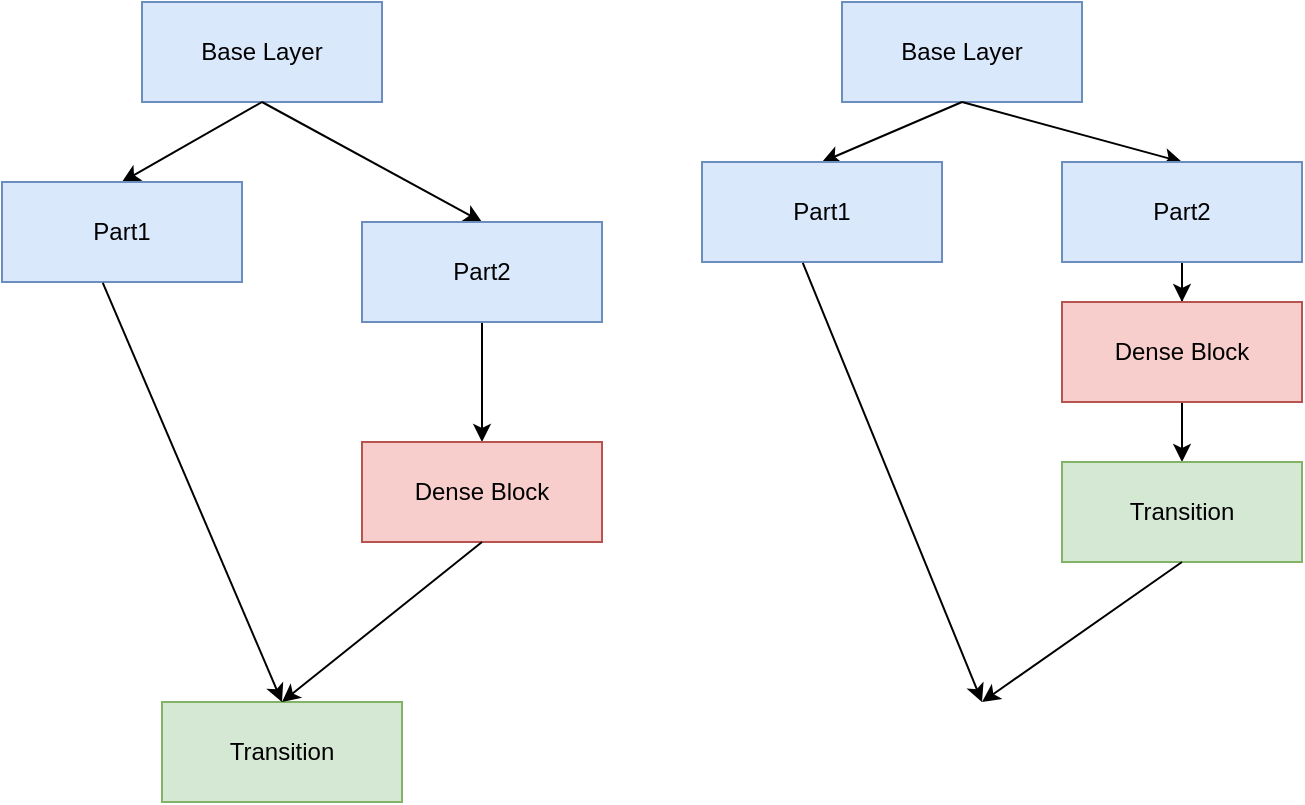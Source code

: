 <mxfile version="24.4.8" type="github">
  <diagram name="第 1 页" id="yZKne9HB70mdw93hGmpD">
    <mxGraphModel dx="1002" dy="577" grid="1" gridSize="10" guides="1" tooltips="1" connect="1" arrows="1" fold="1" page="1" pageScale="1" pageWidth="827" pageHeight="1169" math="0" shadow="0">
      <root>
        <mxCell id="0" />
        <mxCell id="1" parent="0" />
        <mxCell id="f4LGHd-jwCOdmEU22dmz-1" value="Base Layer" style="rounded=0;whiteSpace=wrap;html=1;fillColor=#dae8fc;strokeColor=#6c8ebf;" vertex="1" parent="1">
          <mxGeometry x="120" y="80" width="120" height="50" as="geometry" />
        </mxCell>
        <mxCell id="f4LGHd-jwCOdmEU22dmz-3" value="" style="endArrow=classic;html=1;rounded=0;exitX=0.5;exitY=1;exitDx=0;exitDy=0;" edge="1" parent="1" source="f4LGHd-jwCOdmEU22dmz-1">
          <mxGeometry width="50" height="50" relative="1" as="geometry">
            <mxPoint x="390" y="330" as="sourcePoint" />
            <mxPoint x="110" y="170" as="targetPoint" />
          </mxGeometry>
        </mxCell>
        <mxCell id="f4LGHd-jwCOdmEU22dmz-4" value="" style="endArrow=classic;html=1;rounded=0;entryX=0.5;entryY=0;entryDx=0;entryDy=0;" edge="1" parent="1" target="f4LGHd-jwCOdmEU22dmz-8">
          <mxGeometry width="50" height="50" relative="1" as="geometry">
            <mxPoint x="180" y="130" as="sourcePoint" />
            <mxPoint x="250" y="170" as="targetPoint" />
          </mxGeometry>
        </mxCell>
        <mxCell id="f4LGHd-jwCOdmEU22dmz-5" value="Part1" style="rounded=0;whiteSpace=wrap;html=1;fillColor=#dae8fc;strokeColor=#6c8ebf;" vertex="1" parent="1">
          <mxGeometry x="50" y="170" width="120" height="50" as="geometry" />
        </mxCell>
        <mxCell id="f4LGHd-jwCOdmEU22dmz-12" value="" style="edgeStyle=orthogonalEdgeStyle;rounded=0;orthogonalLoop=1;jettySize=auto;html=1;" edge="1" parent="1" source="f4LGHd-jwCOdmEU22dmz-8" target="f4LGHd-jwCOdmEU22dmz-11">
          <mxGeometry relative="1" as="geometry" />
        </mxCell>
        <mxCell id="f4LGHd-jwCOdmEU22dmz-8" value="Part2" style="rounded=0;whiteSpace=wrap;html=1;fillColor=#dae8fc;strokeColor=#6c8ebf;" vertex="1" parent="1">
          <mxGeometry x="230" y="190" width="120" height="50" as="geometry" />
        </mxCell>
        <mxCell id="f4LGHd-jwCOdmEU22dmz-11" value="Dense Block" style="rounded=0;whiteSpace=wrap;html=1;fillColor=#f8cecc;strokeColor=#b85450;" vertex="1" parent="1">
          <mxGeometry x="230" y="300" width="120" height="50" as="geometry" />
        </mxCell>
        <mxCell id="f4LGHd-jwCOdmEU22dmz-15" value="Transition" style="rounded=0;whiteSpace=wrap;html=1;fillColor=#d5e8d4;strokeColor=#82b366;" vertex="1" parent="1">
          <mxGeometry x="130" y="430" width="120" height="50" as="geometry" />
        </mxCell>
        <mxCell id="f4LGHd-jwCOdmEU22dmz-16" value="" style="endArrow=classic;html=1;rounded=0;exitX=0.42;exitY=1.008;exitDx=0;exitDy=0;exitPerimeter=0;entryX=0.5;entryY=0;entryDx=0;entryDy=0;" edge="1" parent="1" source="f4LGHd-jwCOdmEU22dmz-5" target="f4LGHd-jwCOdmEU22dmz-15">
          <mxGeometry width="50" height="50" relative="1" as="geometry">
            <mxPoint x="390" y="330" as="sourcePoint" />
            <mxPoint x="440" y="280" as="targetPoint" />
          </mxGeometry>
        </mxCell>
        <mxCell id="f4LGHd-jwCOdmEU22dmz-17" value="" style="endArrow=classic;html=1;rounded=0;exitX=0.5;exitY=1;exitDx=0;exitDy=0;entryX=0.5;entryY=0;entryDx=0;entryDy=0;" edge="1" parent="1" source="f4LGHd-jwCOdmEU22dmz-11" target="f4LGHd-jwCOdmEU22dmz-15">
          <mxGeometry width="50" height="50" relative="1" as="geometry">
            <mxPoint x="290" y="400" as="sourcePoint" />
            <mxPoint x="440" y="280" as="targetPoint" />
          </mxGeometry>
        </mxCell>
        <mxCell id="f4LGHd-jwCOdmEU22dmz-28" value="Base Layer" style="rounded=0;whiteSpace=wrap;html=1;fillColor=#dae8fc;strokeColor=#6c8ebf;" vertex="1" parent="1">
          <mxGeometry x="470" y="80" width="120" height="50" as="geometry" />
        </mxCell>
        <mxCell id="f4LGHd-jwCOdmEU22dmz-29" value="" style="endArrow=classic;html=1;rounded=0;exitX=0.5;exitY=1;exitDx=0;exitDy=0;entryX=0.5;entryY=0;entryDx=0;entryDy=0;" edge="1" parent="1" source="f4LGHd-jwCOdmEU22dmz-28" target="f4LGHd-jwCOdmEU22dmz-31">
          <mxGeometry width="50" height="50" relative="1" as="geometry">
            <mxPoint x="740" y="330" as="sourcePoint" />
            <mxPoint x="460" y="170" as="targetPoint" />
          </mxGeometry>
        </mxCell>
        <mxCell id="f4LGHd-jwCOdmEU22dmz-30" value="" style="endArrow=classic;html=1;rounded=0;entryX=0.5;entryY=0;entryDx=0;entryDy=0;" edge="1" parent="1" target="f4LGHd-jwCOdmEU22dmz-33">
          <mxGeometry width="50" height="50" relative="1" as="geometry">
            <mxPoint x="530" y="130" as="sourcePoint" />
            <mxPoint x="600" y="170" as="targetPoint" />
          </mxGeometry>
        </mxCell>
        <mxCell id="f4LGHd-jwCOdmEU22dmz-31" value="Part1" style="rounded=0;whiteSpace=wrap;html=1;fillColor=#dae8fc;strokeColor=#6c8ebf;" vertex="1" parent="1">
          <mxGeometry x="400" y="160" width="120" height="50" as="geometry" />
        </mxCell>
        <mxCell id="f4LGHd-jwCOdmEU22dmz-32" value="" style="edgeStyle=orthogonalEdgeStyle;rounded=0;orthogonalLoop=1;jettySize=auto;html=1;" edge="1" parent="1" source="f4LGHd-jwCOdmEU22dmz-33" target="f4LGHd-jwCOdmEU22dmz-34">
          <mxGeometry relative="1" as="geometry" />
        </mxCell>
        <mxCell id="f4LGHd-jwCOdmEU22dmz-33" value="Part2" style="rounded=0;whiteSpace=wrap;html=1;fillColor=#dae8fc;strokeColor=#6c8ebf;" vertex="1" parent="1">
          <mxGeometry x="580" y="160" width="120" height="50" as="geometry" />
        </mxCell>
        <mxCell id="f4LGHd-jwCOdmEU22dmz-39" style="edgeStyle=orthogonalEdgeStyle;rounded=0;orthogonalLoop=1;jettySize=auto;html=1;exitX=0.5;exitY=1;exitDx=0;exitDy=0;entryX=0.5;entryY=0;entryDx=0;entryDy=0;" edge="1" parent="1" source="f4LGHd-jwCOdmEU22dmz-34" target="f4LGHd-jwCOdmEU22dmz-38">
          <mxGeometry relative="1" as="geometry" />
        </mxCell>
        <mxCell id="f4LGHd-jwCOdmEU22dmz-34" value="Dense Block" style="rounded=0;whiteSpace=wrap;html=1;fillColor=#f8cecc;strokeColor=#b85450;" vertex="1" parent="1">
          <mxGeometry x="580" y="230" width="120" height="50" as="geometry" />
        </mxCell>
        <mxCell id="f4LGHd-jwCOdmEU22dmz-36" value="" style="endArrow=classic;html=1;rounded=0;exitX=0.42;exitY=1.008;exitDx=0;exitDy=0;exitPerimeter=0;entryX=0.5;entryY=0;entryDx=0;entryDy=0;" edge="1" parent="1" source="f4LGHd-jwCOdmEU22dmz-31">
          <mxGeometry width="50" height="50" relative="1" as="geometry">
            <mxPoint x="740" y="330" as="sourcePoint" />
            <mxPoint x="540" y="430" as="targetPoint" />
          </mxGeometry>
        </mxCell>
        <mxCell id="f4LGHd-jwCOdmEU22dmz-38" value="Transition" style="rounded=0;whiteSpace=wrap;html=1;fillColor=#d5e8d4;strokeColor=#82b366;" vertex="1" parent="1">
          <mxGeometry x="580" y="310" width="120" height="50" as="geometry" />
        </mxCell>
        <mxCell id="f4LGHd-jwCOdmEU22dmz-40" value="" style="endArrow=classic;html=1;rounded=0;exitX=0.5;exitY=1;exitDx=0;exitDy=0;" edge="1" parent="1" source="f4LGHd-jwCOdmEU22dmz-38">
          <mxGeometry width="50" height="50" relative="1" as="geometry">
            <mxPoint x="390" y="330" as="sourcePoint" />
            <mxPoint x="540" y="430" as="targetPoint" />
          </mxGeometry>
        </mxCell>
      </root>
    </mxGraphModel>
  </diagram>
</mxfile>
